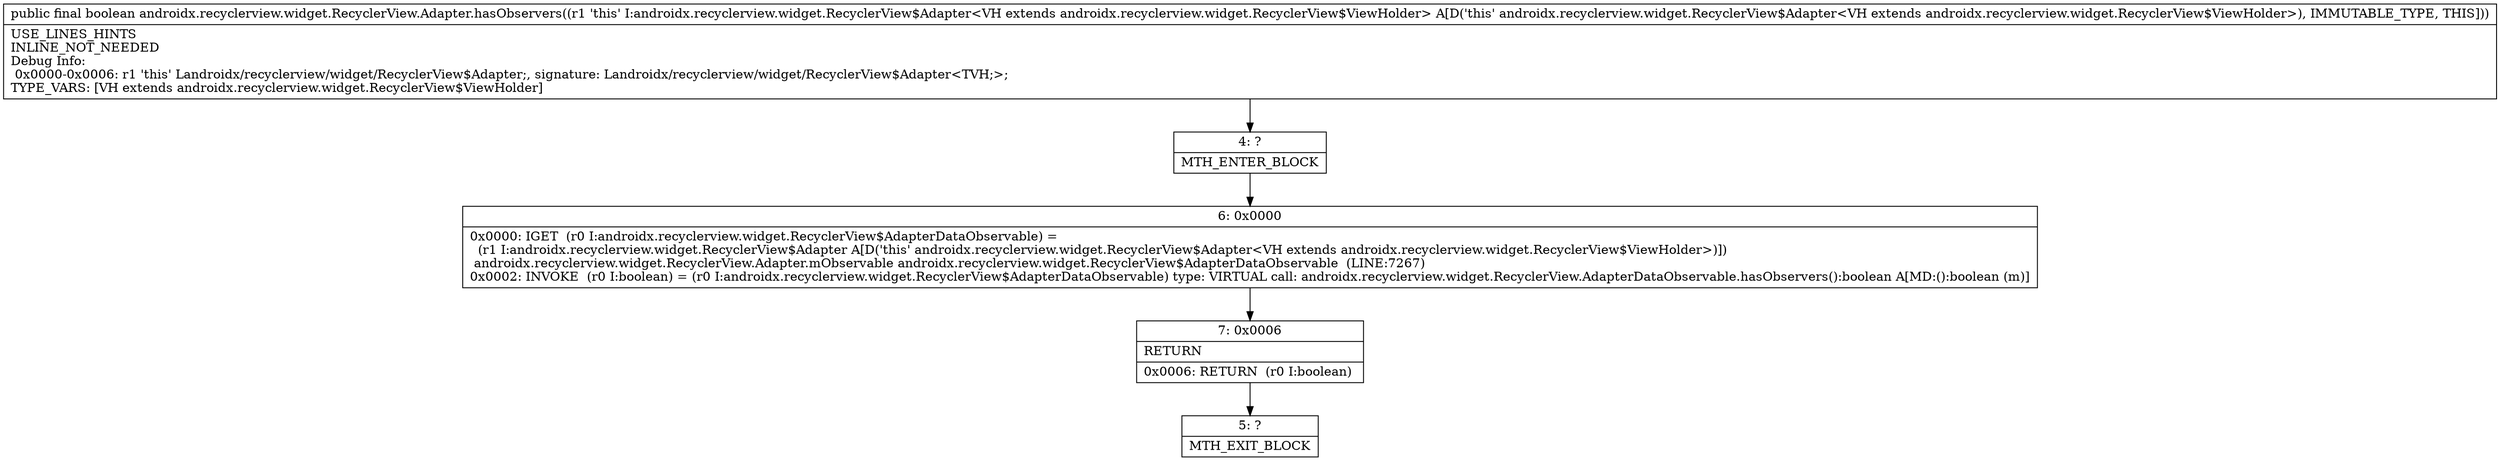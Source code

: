 digraph "CFG forandroidx.recyclerview.widget.RecyclerView.Adapter.hasObservers()Z" {
Node_4 [shape=record,label="{4\:\ ?|MTH_ENTER_BLOCK\l}"];
Node_6 [shape=record,label="{6\:\ 0x0000|0x0000: IGET  (r0 I:androidx.recyclerview.widget.RecyclerView$AdapterDataObservable) = \l  (r1 I:androidx.recyclerview.widget.RecyclerView$Adapter A[D('this' androidx.recyclerview.widget.RecyclerView$Adapter\<VH extends androidx.recyclerview.widget.RecyclerView$ViewHolder\>)])\l androidx.recyclerview.widget.RecyclerView.Adapter.mObservable androidx.recyclerview.widget.RecyclerView$AdapterDataObservable  (LINE:7267)\l0x0002: INVOKE  (r0 I:boolean) = (r0 I:androidx.recyclerview.widget.RecyclerView$AdapterDataObservable) type: VIRTUAL call: androidx.recyclerview.widget.RecyclerView.AdapterDataObservable.hasObservers():boolean A[MD:():boolean (m)]\l}"];
Node_7 [shape=record,label="{7\:\ 0x0006|RETURN\l|0x0006: RETURN  (r0 I:boolean) \l}"];
Node_5 [shape=record,label="{5\:\ ?|MTH_EXIT_BLOCK\l}"];
MethodNode[shape=record,label="{public final boolean androidx.recyclerview.widget.RecyclerView.Adapter.hasObservers((r1 'this' I:androidx.recyclerview.widget.RecyclerView$Adapter\<VH extends androidx.recyclerview.widget.RecyclerView$ViewHolder\> A[D('this' androidx.recyclerview.widget.RecyclerView$Adapter\<VH extends androidx.recyclerview.widget.RecyclerView$ViewHolder\>), IMMUTABLE_TYPE, THIS]))  | USE_LINES_HINTS\lINLINE_NOT_NEEDED\lDebug Info:\l  0x0000\-0x0006: r1 'this' Landroidx\/recyclerview\/widget\/RecyclerView$Adapter;, signature: Landroidx\/recyclerview\/widget\/RecyclerView$Adapter\<TVH;\>;\lTYPE_VARS: [VH extends androidx.recyclerview.widget.RecyclerView$ViewHolder]\l}"];
MethodNode -> Node_4;Node_4 -> Node_6;
Node_6 -> Node_7;
Node_7 -> Node_5;
}

